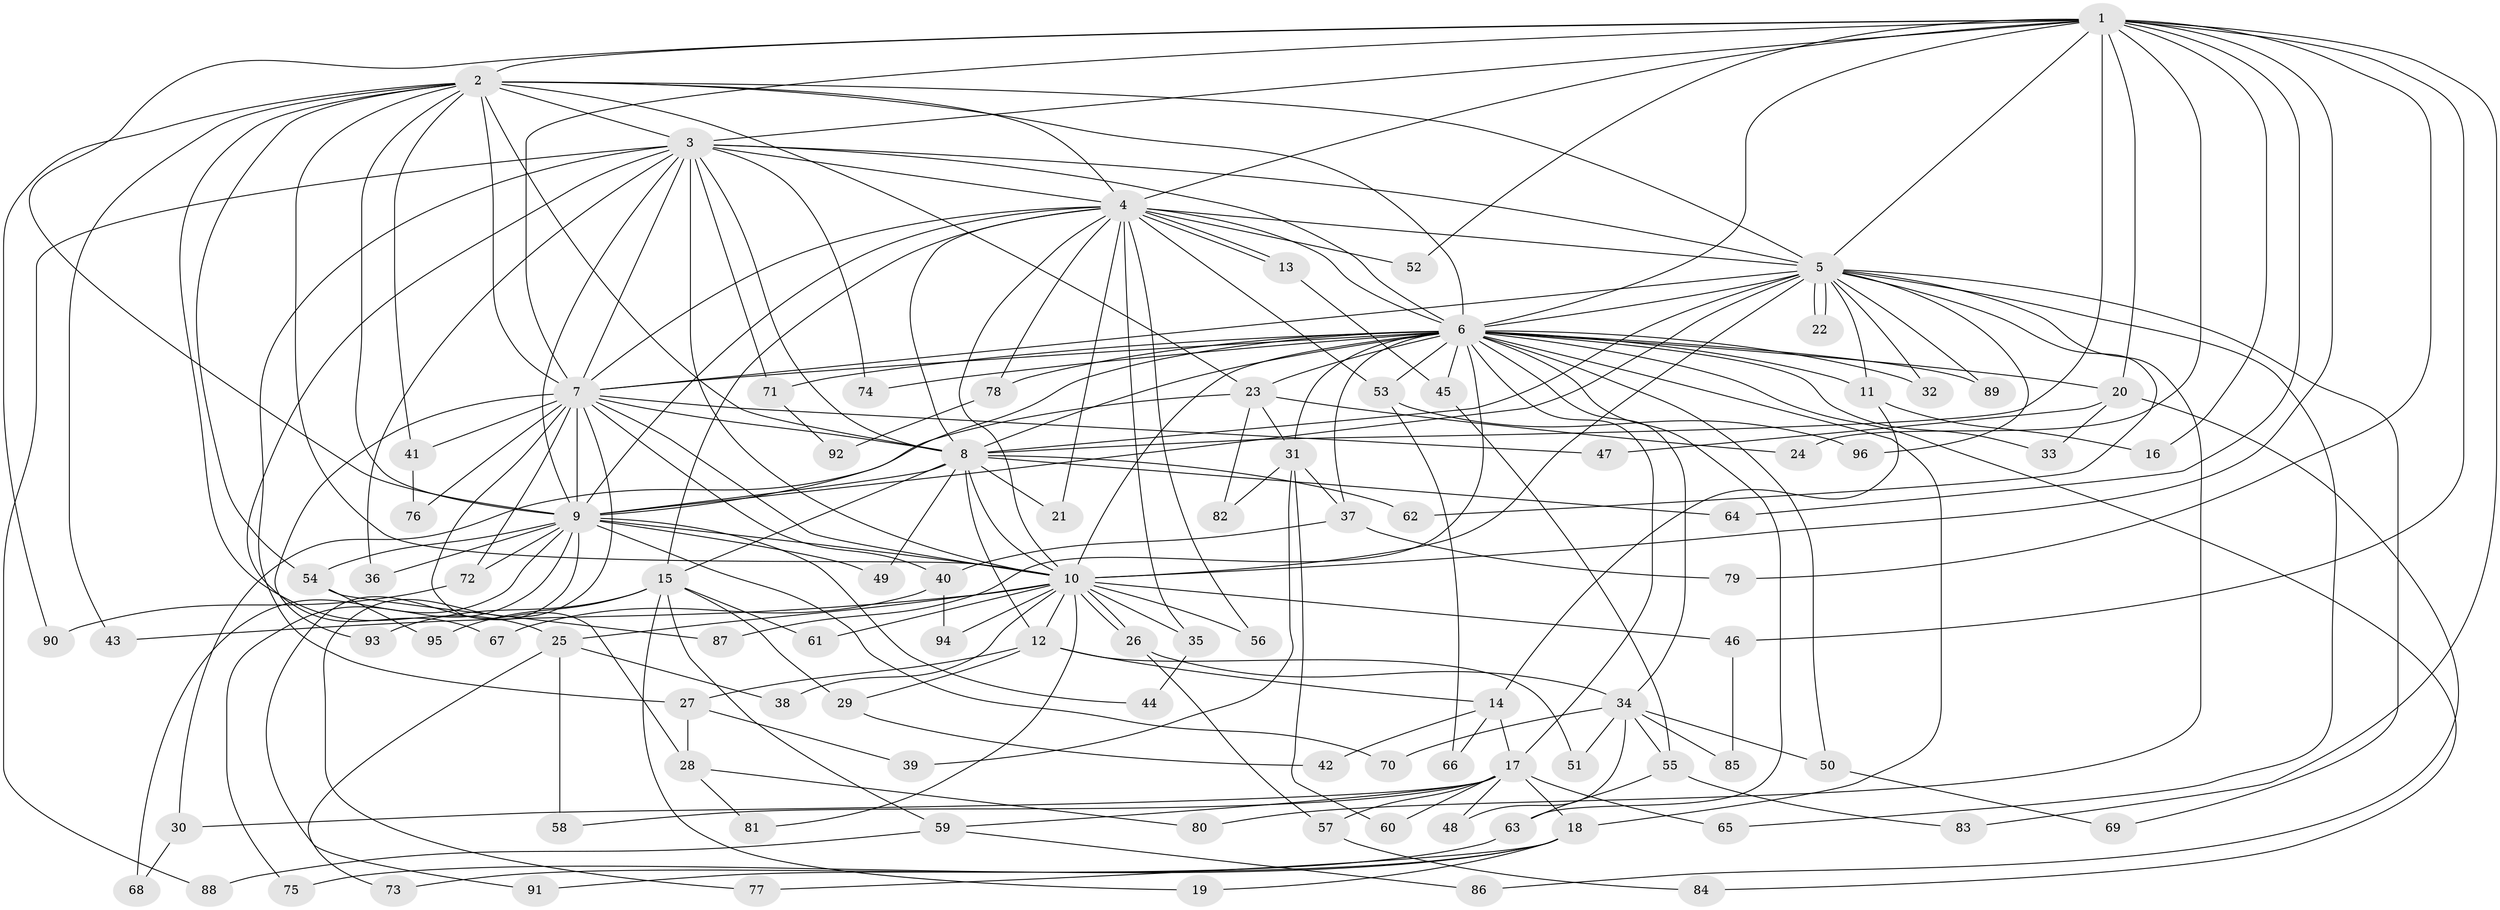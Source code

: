 // Generated by graph-tools (version 1.1) at 2025/25/03/09/25 03:25:45]
// undirected, 96 vertices, 217 edges
graph export_dot {
graph [start="1"]
  node [color=gray90,style=filled];
  1;
  2;
  3;
  4;
  5;
  6;
  7;
  8;
  9;
  10;
  11;
  12;
  13;
  14;
  15;
  16;
  17;
  18;
  19;
  20;
  21;
  22;
  23;
  24;
  25;
  26;
  27;
  28;
  29;
  30;
  31;
  32;
  33;
  34;
  35;
  36;
  37;
  38;
  39;
  40;
  41;
  42;
  43;
  44;
  45;
  46;
  47;
  48;
  49;
  50;
  51;
  52;
  53;
  54;
  55;
  56;
  57;
  58;
  59;
  60;
  61;
  62;
  63;
  64;
  65;
  66;
  67;
  68;
  69;
  70;
  71;
  72;
  73;
  74;
  75;
  76;
  77;
  78;
  79;
  80;
  81;
  82;
  83;
  84;
  85;
  86;
  87;
  88;
  89;
  90;
  91;
  92;
  93;
  94;
  95;
  96;
  1 -- 2;
  1 -- 3;
  1 -- 4;
  1 -- 5;
  1 -- 6;
  1 -- 7;
  1 -- 8;
  1 -- 9;
  1 -- 10;
  1 -- 16;
  1 -- 20;
  1 -- 24;
  1 -- 46;
  1 -- 52;
  1 -- 64;
  1 -- 79;
  1 -- 83;
  2 -- 3;
  2 -- 4;
  2 -- 5;
  2 -- 6;
  2 -- 7;
  2 -- 8;
  2 -- 9;
  2 -- 10;
  2 -- 23;
  2 -- 25;
  2 -- 41;
  2 -- 43;
  2 -- 54;
  2 -- 90;
  3 -- 4;
  3 -- 5;
  3 -- 6;
  3 -- 7;
  3 -- 8;
  3 -- 9;
  3 -- 10;
  3 -- 27;
  3 -- 36;
  3 -- 67;
  3 -- 71;
  3 -- 74;
  3 -- 88;
  4 -- 5;
  4 -- 6;
  4 -- 7;
  4 -- 8;
  4 -- 9;
  4 -- 10;
  4 -- 13;
  4 -- 13;
  4 -- 15;
  4 -- 21;
  4 -- 35;
  4 -- 52;
  4 -- 53;
  4 -- 56;
  4 -- 78;
  5 -- 6;
  5 -- 7;
  5 -- 8;
  5 -- 9;
  5 -- 10;
  5 -- 11;
  5 -- 22;
  5 -- 22;
  5 -- 32;
  5 -- 62;
  5 -- 65;
  5 -- 69;
  5 -- 80;
  5 -- 89;
  5 -- 96;
  6 -- 7;
  6 -- 8;
  6 -- 9;
  6 -- 10;
  6 -- 11;
  6 -- 17;
  6 -- 18;
  6 -- 20;
  6 -- 23;
  6 -- 31;
  6 -- 32;
  6 -- 33;
  6 -- 34;
  6 -- 37;
  6 -- 45;
  6 -- 50;
  6 -- 53;
  6 -- 63;
  6 -- 71;
  6 -- 74;
  6 -- 78;
  6 -- 84;
  6 -- 87;
  6 -- 89;
  7 -- 8;
  7 -- 9;
  7 -- 10;
  7 -- 28;
  7 -- 40;
  7 -- 41;
  7 -- 47;
  7 -- 72;
  7 -- 76;
  7 -- 77;
  7 -- 93;
  8 -- 9;
  8 -- 10;
  8 -- 12;
  8 -- 15;
  8 -- 21;
  8 -- 49;
  8 -- 62;
  8 -- 64;
  9 -- 10;
  9 -- 36;
  9 -- 44;
  9 -- 49;
  9 -- 54;
  9 -- 68;
  9 -- 70;
  9 -- 72;
  9 -- 75;
  9 -- 91;
  10 -- 12;
  10 -- 25;
  10 -- 26;
  10 -- 26;
  10 -- 35;
  10 -- 38;
  10 -- 43;
  10 -- 46;
  10 -- 56;
  10 -- 61;
  10 -- 81;
  10 -- 94;
  11 -- 14;
  11 -- 16;
  12 -- 14;
  12 -- 27;
  12 -- 29;
  12 -- 51;
  13 -- 45;
  14 -- 17;
  14 -- 42;
  14 -- 66;
  15 -- 19;
  15 -- 29;
  15 -- 59;
  15 -- 61;
  15 -- 93;
  15 -- 95;
  17 -- 18;
  17 -- 30;
  17 -- 48;
  17 -- 57;
  17 -- 58;
  17 -- 59;
  17 -- 60;
  17 -- 65;
  18 -- 19;
  18 -- 75;
  18 -- 77;
  18 -- 91;
  20 -- 33;
  20 -- 47;
  20 -- 86;
  23 -- 24;
  23 -- 30;
  23 -- 31;
  23 -- 82;
  25 -- 38;
  25 -- 58;
  25 -- 73;
  26 -- 34;
  26 -- 57;
  27 -- 28;
  27 -- 39;
  28 -- 80;
  28 -- 81;
  29 -- 42;
  30 -- 68;
  31 -- 37;
  31 -- 39;
  31 -- 60;
  31 -- 82;
  34 -- 48;
  34 -- 50;
  34 -- 51;
  34 -- 55;
  34 -- 70;
  34 -- 85;
  35 -- 44;
  37 -- 40;
  37 -- 79;
  40 -- 67;
  40 -- 94;
  41 -- 76;
  45 -- 55;
  46 -- 85;
  50 -- 69;
  53 -- 66;
  53 -- 96;
  54 -- 87;
  54 -- 95;
  55 -- 63;
  55 -- 83;
  57 -- 84;
  59 -- 86;
  59 -- 88;
  63 -- 73;
  71 -- 92;
  72 -- 90;
  78 -- 92;
}
